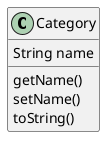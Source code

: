 @startuml
'https://plantuml.com/class-diagram

class Category {
String name
getName()
setName()
toString()
}


@enduml